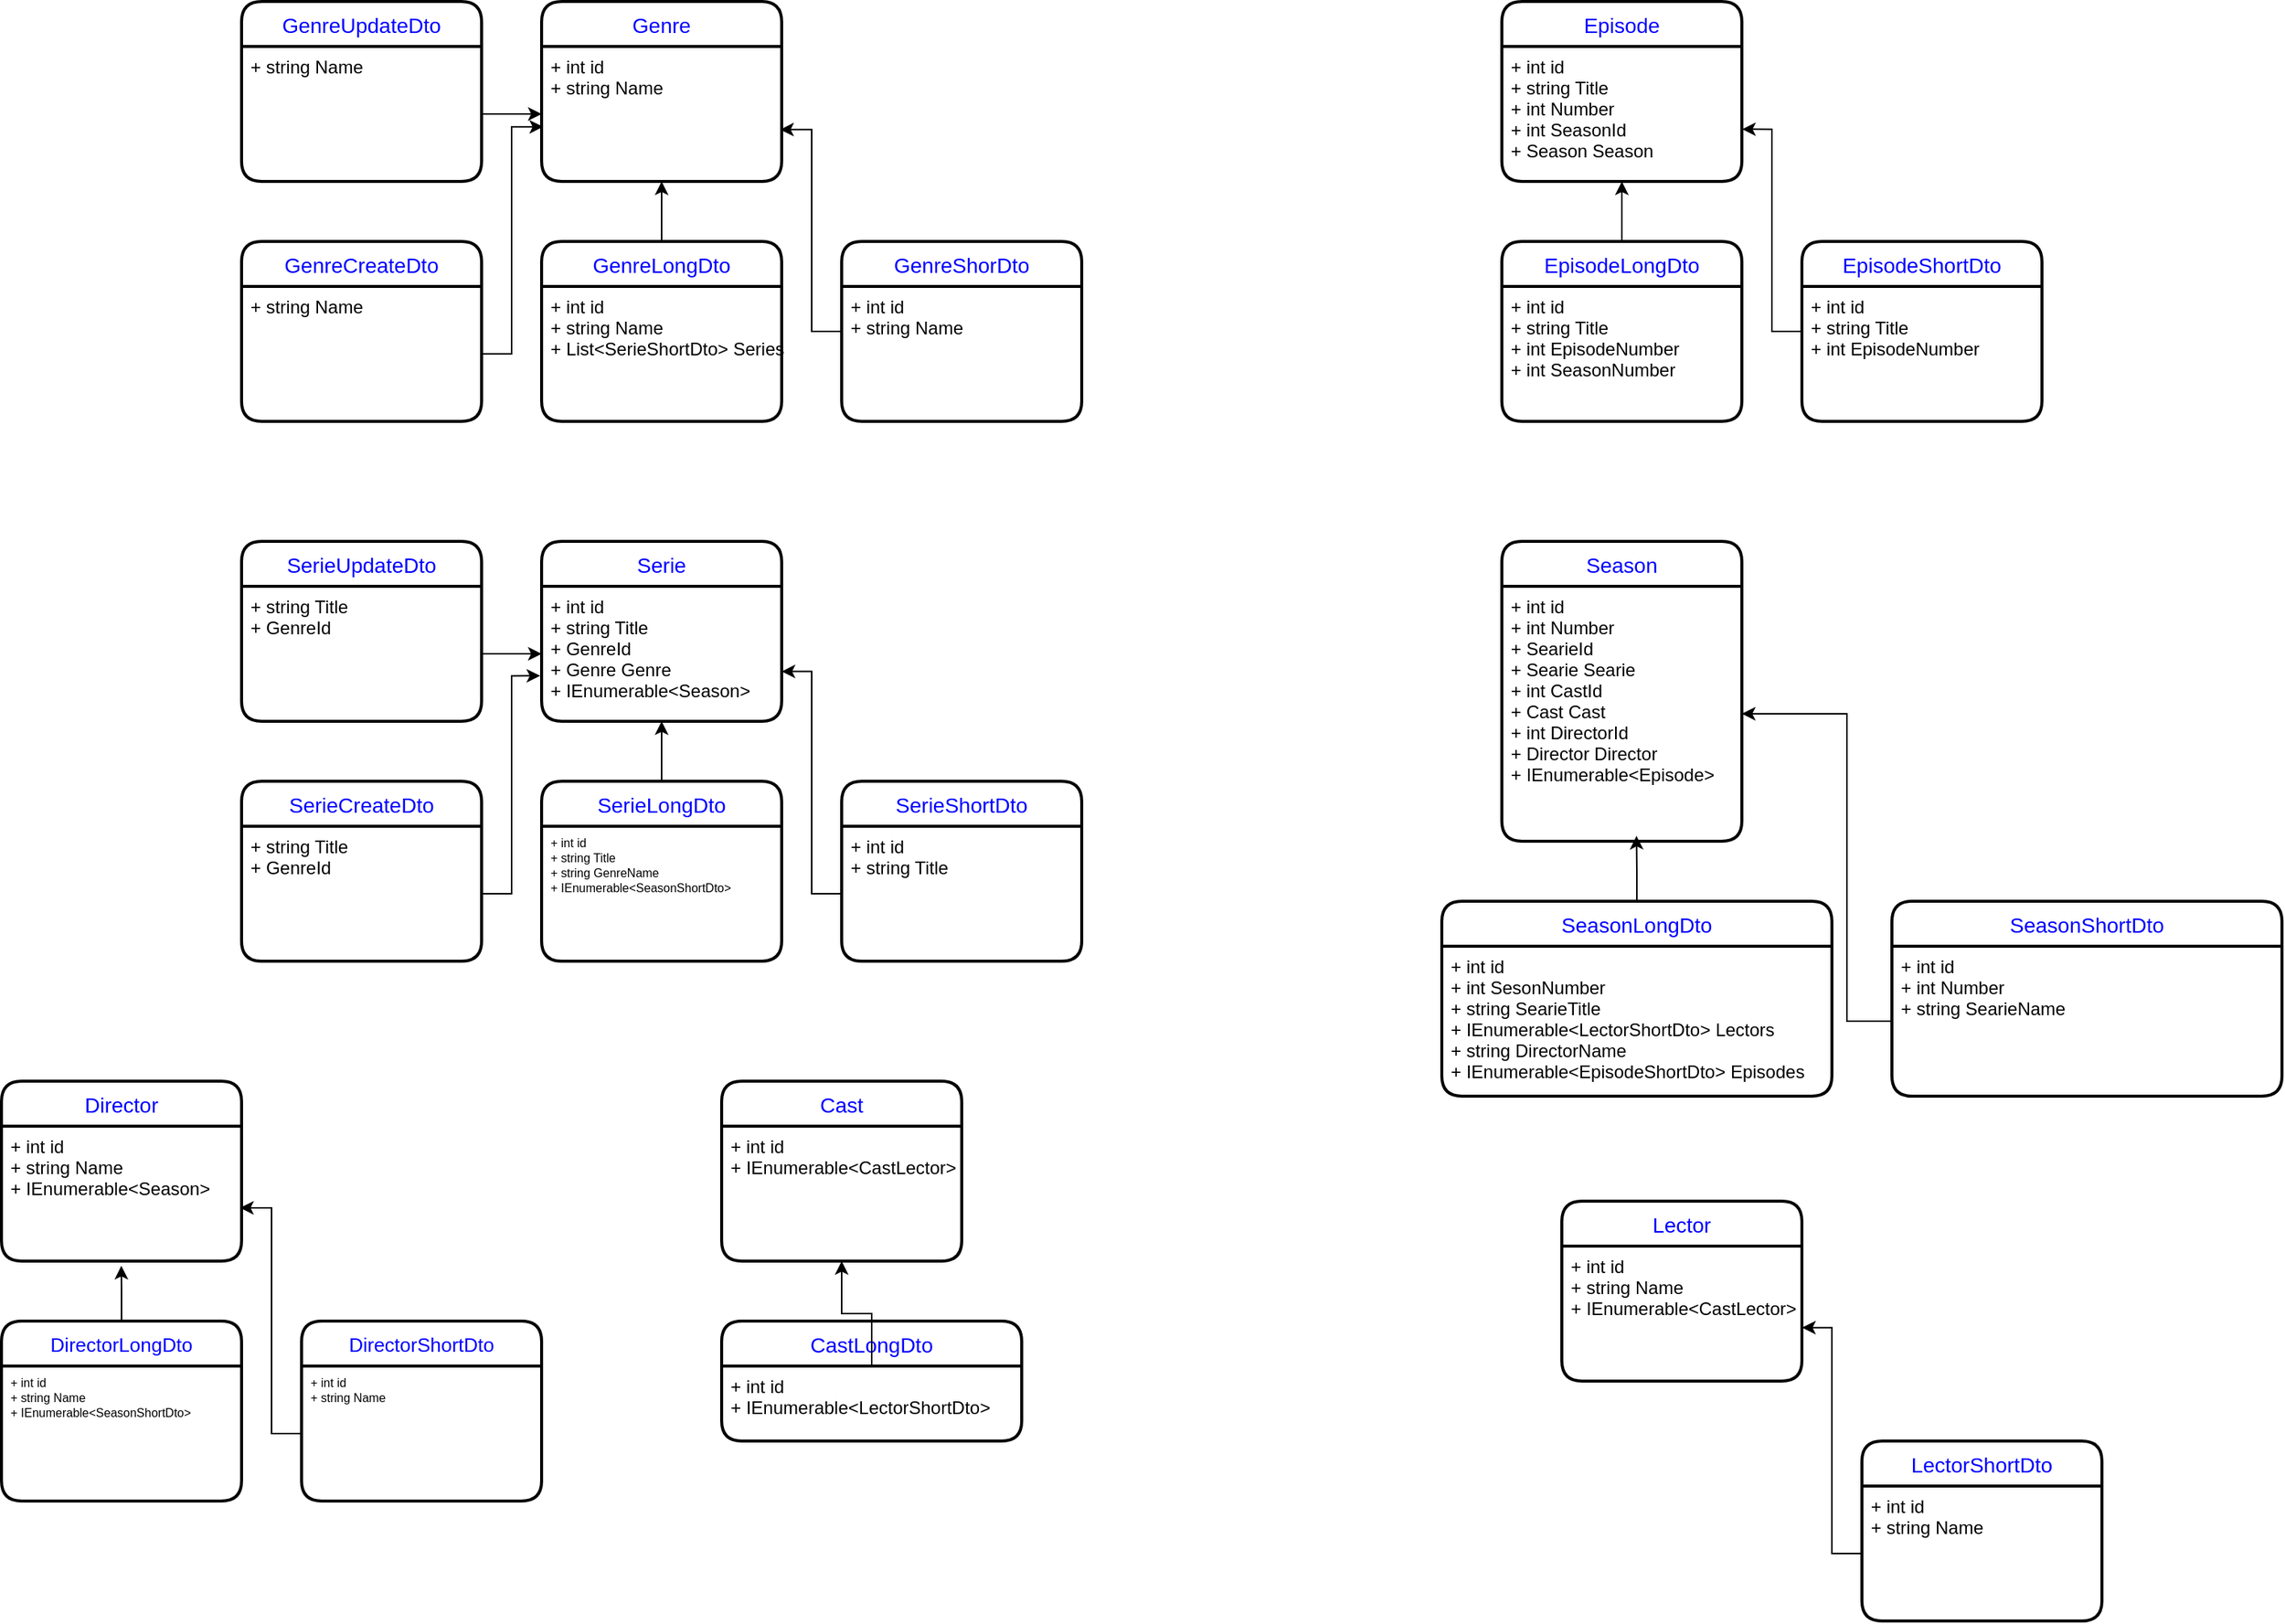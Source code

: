<mxfile version="15.0.3" type="device"><diagram id="86RJoyur19tcv5QktP9R" name="Page-1"><mxGraphModel dx="1640" dy="1658" grid="1" gridSize="10" guides="1" tooltips="1" connect="1" arrows="1" fold="1" page="1" pageScale="1" pageWidth="827" pageHeight="1169" math="0" shadow="0"><root><mxCell id="0"/><mxCell id="1" parent="0"/><mxCell id="ciqjqkS81ELjVzGuIn7G-31" value="Genre" style="swimlane;childLayout=stackLayout;horizontal=1;startSize=30;horizontalStack=0;rounded=1;fontSize=14;fontStyle=0;strokeWidth=2;resizeParent=0;resizeLast=1;shadow=0;dashed=0;align=center;fontColor=#0000FF;" vertex="1" parent="1"><mxGeometry x="-360" y="-120" width="160" height="120" as="geometry"/></mxCell><mxCell id="ciqjqkS81ELjVzGuIn7G-32" value="+ int id&#10;+ string Name" style="align=left;strokeColor=none;fillColor=none;spacingLeft=4;fontSize=12;verticalAlign=top;resizable=0;rotatable=0;part=1;" vertex="1" parent="ciqjqkS81ELjVzGuIn7G-31"><mxGeometry y="30" width="160" height="90" as="geometry"/></mxCell><mxCell id="ciqjqkS81ELjVzGuIn7G-82" style="edgeStyle=orthogonalEdgeStyle;rounded=0;orthogonalLoop=1;jettySize=auto;html=1;entryX=0.5;entryY=1;entryDx=0;entryDy=0;fontSize=8;fontColor=#0000FF;" edge="1" parent="1" source="ciqjqkS81ELjVzGuIn7G-35" target="ciqjqkS81ELjVzGuIn7G-32"><mxGeometry relative="1" as="geometry"/></mxCell><mxCell id="ciqjqkS81ELjVzGuIn7G-35" value="GenreLongDto" style="swimlane;childLayout=stackLayout;horizontal=1;startSize=30;horizontalStack=0;rounded=1;fontSize=14;fontStyle=0;strokeWidth=2;resizeParent=0;resizeLast=1;shadow=0;dashed=0;align=center;fontColor=#0000FF;" vertex="1" parent="1"><mxGeometry x="-360" y="40" width="160" height="120" as="geometry"/></mxCell><mxCell id="ciqjqkS81ELjVzGuIn7G-36" value="+ int id&#10;+ string Name&#10;+ List&lt;SerieShortDto&gt; Series " style="align=left;strokeColor=none;fillColor=none;spacingLeft=4;fontSize=12;verticalAlign=top;resizable=0;rotatable=0;part=1;" vertex="1" parent="ciqjqkS81ELjVzGuIn7G-35"><mxGeometry y="30" width="160" height="90" as="geometry"/></mxCell><mxCell id="ciqjqkS81ELjVzGuIn7G-37" value="GenreCreateDto" style="swimlane;childLayout=stackLayout;horizontal=1;startSize=30;horizontalStack=0;rounded=1;fontSize=14;fontStyle=0;strokeWidth=2;resizeParent=0;resizeLast=1;shadow=0;dashed=0;align=center;fontColor=#0000FF;" vertex="1" parent="1"><mxGeometry x="-560" y="40" width="160" height="120" as="geometry"/></mxCell><mxCell id="ciqjqkS81ELjVzGuIn7G-38" value="+ string Name" style="align=left;strokeColor=none;fillColor=none;spacingLeft=4;fontSize=12;verticalAlign=top;resizable=0;rotatable=0;part=1;" vertex="1" parent="ciqjqkS81ELjVzGuIn7G-37"><mxGeometry y="30" width="160" height="90" as="geometry"/></mxCell><mxCell id="ciqjqkS81ELjVzGuIn7G-39" value="GenreUpdateDto" style="swimlane;childLayout=stackLayout;horizontal=1;startSize=30;horizontalStack=0;rounded=1;fontSize=14;fontStyle=0;strokeWidth=2;resizeParent=0;resizeLast=1;shadow=0;dashed=0;align=center;fontColor=#0000FF;" vertex="1" parent="1"><mxGeometry x="-560" y="-120" width="160" height="120" as="geometry"/></mxCell><mxCell id="ciqjqkS81ELjVzGuIn7G-40" value="+ string Name" style="align=left;strokeColor=none;fillColor=none;spacingLeft=4;fontSize=12;verticalAlign=top;resizable=0;rotatable=0;part=1;" vertex="1" parent="ciqjqkS81ELjVzGuIn7G-39"><mxGeometry y="30" width="160" height="90" as="geometry"/></mxCell><mxCell id="ciqjqkS81ELjVzGuIn7G-50" value="Serie" style="swimlane;childLayout=stackLayout;horizontal=1;startSize=30;horizontalStack=0;rounded=1;fontSize=14;fontStyle=0;strokeWidth=2;resizeParent=0;resizeLast=1;shadow=0;dashed=0;align=center;fontColor=#0000FF;" vertex="1" parent="1"><mxGeometry x="-360" y="240" width="160" height="120" as="geometry"/></mxCell><mxCell id="ciqjqkS81ELjVzGuIn7G-51" value="+ int id&#10;+ string Title&#10;+ GenreId&#10;+ Genre Genre&#10;+ IEnumerable&lt;Season&gt;" style="align=left;strokeColor=none;fillColor=none;spacingLeft=4;fontSize=12;verticalAlign=top;resizable=0;rotatable=0;part=1;" vertex="1" parent="ciqjqkS81ELjVzGuIn7G-50"><mxGeometry y="30" width="160" height="90" as="geometry"/></mxCell><mxCell id="ciqjqkS81ELjVzGuIn7G-60" style="edgeStyle=orthogonalEdgeStyle;rounded=0;orthogonalLoop=1;jettySize=auto;html=1;entryX=0.5;entryY=1;entryDx=0;entryDy=0;fontColor=#0000FF;" edge="1" parent="1" source="ciqjqkS81ELjVzGuIn7G-52" target="ciqjqkS81ELjVzGuIn7G-51"><mxGeometry relative="1" as="geometry"/></mxCell><mxCell id="ciqjqkS81ELjVzGuIn7G-52" value="SerieLongDto" style="swimlane;childLayout=stackLayout;horizontal=1;startSize=30;horizontalStack=0;rounded=1;fontSize=14;fontStyle=0;strokeWidth=2;resizeParent=0;resizeLast=1;shadow=0;dashed=0;align=center;fontColor=#0000FF;" vertex="1" parent="1"><mxGeometry x="-360" y="400" width="160" height="120" as="geometry"/></mxCell><mxCell id="ciqjqkS81ELjVzGuIn7G-53" value="+ int id&#10;+ string Title&#10;+ string GenreName&#10;+ IEnumerable&lt;SeasonShortDto&gt;" style="align=left;strokeColor=none;fillColor=none;spacingLeft=4;fontSize=8;verticalAlign=top;resizable=0;rotatable=0;part=1;" vertex="1" parent="ciqjqkS81ELjVzGuIn7G-52"><mxGeometry y="30" width="160" height="90" as="geometry"/></mxCell><mxCell id="ciqjqkS81ELjVzGuIn7G-54" value="SerieCreateDto" style="swimlane;childLayout=stackLayout;horizontal=1;startSize=30;horizontalStack=0;rounded=1;fontSize=14;fontStyle=0;strokeWidth=2;resizeParent=0;resizeLast=1;shadow=0;dashed=0;align=center;fontColor=#0000FF;" vertex="1" parent="1"><mxGeometry x="-560" y="400" width="160" height="120" as="geometry"/></mxCell><mxCell id="ciqjqkS81ELjVzGuIn7G-55" value="+ string Title&#10;+ GenreId" style="align=left;strokeColor=none;fillColor=none;spacingLeft=4;fontSize=12;verticalAlign=top;resizable=0;rotatable=0;part=1;" vertex="1" parent="ciqjqkS81ELjVzGuIn7G-54"><mxGeometry y="30" width="160" height="90" as="geometry"/></mxCell><mxCell id="ciqjqkS81ELjVzGuIn7G-56" value="SerieUpdateDto" style="swimlane;childLayout=stackLayout;horizontal=1;startSize=30;horizontalStack=0;rounded=1;fontSize=14;fontStyle=0;strokeWidth=2;resizeParent=0;resizeLast=1;shadow=0;dashed=0;align=center;fontColor=#0000FF;" vertex="1" parent="1"><mxGeometry x="-560" y="240" width="160" height="120" as="geometry"/></mxCell><mxCell id="ciqjqkS81ELjVzGuIn7G-57" value="+ string Title&#10;+ GenreId" style="align=left;strokeColor=none;fillColor=none;spacingLeft=4;fontSize=12;verticalAlign=top;resizable=0;rotatable=0;part=1;" vertex="1" parent="ciqjqkS81ELjVzGuIn7G-56"><mxGeometry y="30" width="160" height="90" as="geometry"/></mxCell><mxCell id="ciqjqkS81ELjVzGuIn7G-58" value="Director" style="swimlane;childLayout=stackLayout;horizontal=1;startSize=30;horizontalStack=0;rounded=1;fontSize=14;fontStyle=0;strokeWidth=2;resizeParent=0;resizeLast=1;shadow=0;dashed=0;align=center;fontColor=#0000FF;" vertex="1" parent="1"><mxGeometry x="-720" y="600" width="160" height="120" as="geometry"/></mxCell><mxCell id="ciqjqkS81ELjVzGuIn7G-59" value="+ int id&#10;+ string Name&#10;+ IEnumerable&lt;Season&gt;" style="align=left;strokeColor=none;fillColor=none;spacingLeft=4;fontSize=12;verticalAlign=top;resizable=0;rotatable=0;part=1;" vertex="1" parent="ciqjqkS81ELjVzGuIn7G-58"><mxGeometry y="30" width="160" height="90" as="geometry"/></mxCell><mxCell id="ciqjqkS81ELjVzGuIn7G-77" style="edgeStyle=orthogonalEdgeStyle;rounded=0;orthogonalLoop=1;jettySize=auto;html=1;entryX=0.499;entryY=1.035;entryDx=0;entryDy=0;entryPerimeter=0;fontSize=8;fontColor=#0000FF;" edge="1" parent="1" source="ciqjqkS81ELjVzGuIn7G-71" target="ciqjqkS81ELjVzGuIn7G-59"><mxGeometry relative="1" as="geometry"/></mxCell><mxCell id="ciqjqkS81ELjVzGuIn7G-71" value="DirectorLongDto" style="swimlane;childLayout=stackLayout;horizontal=1;startSize=30;horizontalStack=0;rounded=1;fontSize=13;fontStyle=0;strokeWidth=2;resizeParent=0;resizeLast=1;shadow=0;dashed=0;align=center;fontColor=#0000FF;" vertex="1" parent="1"><mxGeometry x="-720" y="760" width="160" height="120" as="geometry"/></mxCell><mxCell id="ciqjqkS81ELjVzGuIn7G-72" value="+ int id&#10;+ string Name&#10;+ IEnumerable&lt;SeasonShortDto&gt;" style="align=left;strokeColor=none;fillColor=none;spacingLeft=4;fontSize=8;verticalAlign=top;resizable=0;rotatable=0;part=1;" vertex="1" parent="ciqjqkS81ELjVzGuIn7G-71"><mxGeometry y="30" width="160" height="90" as="geometry"/></mxCell><mxCell id="ciqjqkS81ELjVzGuIn7G-78" style="edgeStyle=orthogonalEdgeStyle;rounded=0;orthogonalLoop=1;jettySize=auto;html=1;fontSize=8;fontColor=#0000FF;" edge="1" parent="1" source="ciqjqkS81ELjVzGuIn7G-57" target="ciqjqkS81ELjVzGuIn7G-51"><mxGeometry relative="1" as="geometry"/></mxCell><mxCell id="ciqjqkS81ELjVzGuIn7G-79" style="edgeStyle=orthogonalEdgeStyle;rounded=0;orthogonalLoop=1;jettySize=auto;html=1;entryX=-0.006;entryY=0.663;entryDx=0;entryDy=0;entryPerimeter=0;fontSize=8;fontColor=#0000FF;" edge="1" parent="1" source="ciqjqkS81ELjVzGuIn7G-55" target="ciqjqkS81ELjVzGuIn7G-51"><mxGeometry relative="1" as="geometry"/></mxCell><mxCell id="ciqjqkS81ELjVzGuIn7G-80" style="edgeStyle=orthogonalEdgeStyle;rounded=0;orthogonalLoop=1;jettySize=auto;html=1;entryX=0.006;entryY=0.595;entryDx=0;entryDy=0;entryPerimeter=0;fontSize=8;fontColor=#0000FF;" edge="1" parent="1" source="ciqjqkS81ELjVzGuIn7G-38" target="ciqjqkS81ELjVzGuIn7G-32"><mxGeometry relative="1" as="geometry"/></mxCell><mxCell id="ciqjqkS81ELjVzGuIn7G-81" style="edgeStyle=orthogonalEdgeStyle;rounded=0;orthogonalLoop=1;jettySize=auto;html=1;fontSize=8;fontColor=#0000FF;" edge="1" parent="1" source="ciqjqkS81ELjVzGuIn7G-40" target="ciqjqkS81ELjVzGuIn7G-32"><mxGeometry relative="1" as="geometry"/></mxCell><mxCell id="ciqjqkS81ELjVzGuIn7G-86" style="edgeStyle=orthogonalEdgeStyle;rounded=0;orthogonalLoop=1;jettySize=auto;html=1;entryX=0.994;entryY=0.616;entryDx=0;entryDy=0;entryPerimeter=0;fontSize=8;fontColor=#0000FF;" edge="1" parent="1" source="ciqjqkS81ELjVzGuIn7G-83" target="ciqjqkS81ELjVzGuIn7G-32"><mxGeometry relative="1" as="geometry"/></mxCell><mxCell id="ciqjqkS81ELjVzGuIn7G-83" value="GenreShorDto" style="swimlane;childLayout=stackLayout;horizontal=1;startSize=30;horizontalStack=0;rounded=1;fontSize=14;fontStyle=0;strokeWidth=2;resizeParent=0;resizeLast=1;shadow=0;dashed=0;align=center;fontColor=#0000FF;" vertex="1" parent="1"><mxGeometry x="-160" y="40" width="160" height="120" as="geometry"/></mxCell><mxCell id="ciqjqkS81ELjVzGuIn7G-84" value="+ int id&#10;+ string Name" style="align=left;strokeColor=none;fillColor=none;spacingLeft=4;fontSize=12;verticalAlign=top;resizable=0;rotatable=0;part=1;" vertex="1" parent="ciqjqkS81ELjVzGuIn7G-83"><mxGeometry y="30" width="160" height="90" as="geometry"/></mxCell><mxCell id="ciqjqkS81ELjVzGuIn7G-87" value="SerieShortDto" style="swimlane;childLayout=stackLayout;horizontal=1;startSize=30;horizontalStack=0;rounded=1;fontSize=14;fontStyle=0;strokeWidth=2;resizeParent=0;resizeLast=1;shadow=0;dashed=0;align=center;fontColor=#0000FF;" vertex="1" parent="1"><mxGeometry x="-160" y="400" width="160" height="120" as="geometry"/></mxCell><mxCell id="ciqjqkS81ELjVzGuIn7G-88" value="+ int id&#10;+ string Title" style="align=left;strokeColor=none;fillColor=none;spacingLeft=4;fontSize=12;verticalAlign=top;resizable=0;rotatable=0;part=1;" vertex="1" parent="ciqjqkS81ELjVzGuIn7G-87"><mxGeometry y="30" width="160" height="90" as="geometry"/></mxCell><mxCell id="ciqjqkS81ELjVzGuIn7G-90" style="edgeStyle=orthogonalEdgeStyle;rounded=0;orthogonalLoop=1;jettySize=auto;html=1;entryX=1;entryY=0.631;entryDx=0;entryDy=0;entryPerimeter=0;fontSize=8;fontColor=#0000FF;" edge="1" parent="1" source="ciqjqkS81ELjVzGuIn7G-88" target="ciqjqkS81ELjVzGuIn7G-51"><mxGeometry relative="1" as="geometry"/></mxCell><mxCell id="ciqjqkS81ELjVzGuIn7G-92" value="DirectorShortDto" style="swimlane;childLayout=stackLayout;horizontal=1;startSize=30;horizontalStack=0;rounded=1;fontSize=13;fontStyle=0;strokeWidth=2;resizeParent=0;resizeLast=1;shadow=0;dashed=0;align=center;fontColor=#0000FF;" vertex="1" parent="1"><mxGeometry x="-520" y="760" width="160" height="120" as="geometry"/></mxCell><mxCell id="ciqjqkS81ELjVzGuIn7G-93" value="+ int id&#10;+ string Name" style="align=left;strokeColor=none;fillColor=none;spacingLeft=4;fontSize=8;verticalAlign=top;resizable=0;rotatable=0;part=1;" vertex="1" parent="ciqjqkS81ELjVzGuIn7G-92"><mxGeometry y="30" width="160" height="90" as="geometry"/></mxCell><mxCell id="ciqjqkS81ELjVzGuIn7G-94" style="edgeStyle=orthogonalEdgeStyle;rounded=0;orthogonalLoop=1;jettySize=auto;html=1;entryX=0.994;entryY=0.605;entryDx=0;entryDy=0;entryPerimeter=0;fontSize=13;fontColor=#0000FF;" edge="1" parent="1" source="ciqjqkS81ELjVzGuIn7G-93" target="ciqjqkS81ELjVzGuIn7G-59"><mxGeometry relative="1" as="geometry"/></mxCell><mxCell id="ciqjqkS81ELjVzGuIn7G-95" value="Season" style="swimlane;childLayout=stackLayout;horizontal=1;startSize=30;horizontalStack=0;rounded=1;fontSize=14;fontStyle=0;strokeWidth=2;resizeParent=0;resizeLast=1;shadow=0;dashed=0;align=center;fontColor=#0000FF;" vertex="1" parent="1"><mxGeometry x="280" y="240" width="160" height="200" as="geometry"/></mxCell><mxCell id="ciqjqkS81ELjVzGuIn7G-96" value="+ int id&#10;+ int Number&#10;+ SearieId&#10;+ Searie Searie&#10;+ int CastId&#10;+ Cast Cast&#10;+ int DirectorId&#10;+ Director Director&#10;+ IEnumerable&lt;Episode&gt;" style="align=left;strokeColor=none;fillColor=none;spacingLeft=4;fontSize=12;verticalAlign=top;resizable=0;rotatable=0;part=1;" vertex="1" parent="ciqjqkS81ELjVzGuIn7G-95"><mxGeometry y="30" width="160" height="170" as="geometry"/></mxCell><mxCell id="ciqjqkS81ELjVzGuIn7G-97" value="SeasonShortDto" style="swimlane;childLayout=stackLayout;horizontal=1;startSize=30;horizontalStack=0;rounded=1;fontSize=14;fontStyle=0;strokeWidth=2;resizeParent=0;resizeLast=1;shadow=0;dashed=0;align=center;fontColor=#0000FF;" vertex="1" parent="1"><mxGeometry x="540" y="480" width="260" height="130" as="geometry"/></mxCell><mxCell id="ciqjqkS81ELjVzGuIn7G-98" value="+ int id&#10;+ int Number&#10;+ string SearieName" style="align=left;strokeColor=none;fillColor=none;spacingLeft=4;fontSize=12;verticalAlign=top;resizable=0;rotatable=0;part=1;" vertex="1" parent="ciqjqkS81ELjVzGuIn7G-97"><mxGeometry y="30" width="260" height="100" as="geometry"/></mxCell><mxCell id="ciqjqkS81ELjVzGuIn7G-113" style="edgeStyle=orthogonalEdgeStyle;rounded=0;orthogonalLoop=1;jettySize=auto;html=1;entryX=0.561;entryY=0.979;entryDx=0;entryDy=0;entryPerimeter=0;fontSize=13;fontColor=#0000FF;" edge="1" parent="1" source="ciqjqkS81ELjVzGuIn7G-100" target="ciqjqkS81ELjVzGuIn7G-96"><mxGeometry relative="1" as="geometry"/></mxCell><mxCell id="ciqjqkS81ELjVzGuIn7G-100" value="SeasonLongDto" style="swimlane;childLayout=stackLayout;horizontal=1;startSize=30;horizontalStack=0;rounded=1;fontSize=14;fontStyle=0;strokeWidth=2;resizeParent=0;resizeLast=1;shadow=0;dashed=0;align=center;fontColor=#0000FF;" vertex="1" parent="1"><mxGeometry x="240" y="480" width="260" height="130" as="geometry"/></mxCell><mxCell id="ciqjqkS81ELjVzGuIn7G-101" value="+ int id&#10;+ int SesonNumber&#10;+ string SearieTitle&#10;+ IEnumerable&lt;LectorShortDto&gt; Lectors&#10;+ string DirectorName&#10;+ IEnumerable&lt;EpisodeShortDto&gt; Episodes" style="align=left;strokeColor=none;fillColor=none;spacingLeft=4;fontSize=12;verticalAlign=top;resizable=0;rotatable=0;part=1;" vertex="1" parent="ciqjqkS81ELjVzGuIn7G-100"><mxGeometry y="30" width="260" height="100" as="geometry"/></mxCell><mxCell id="ciqjqkS81ELjVzGuIn7G-102" value="Episode" style="swimlane;childLayout=stackLayout;horizontal=1;startSize=30;horizontalStack=0;rounded=1;fontSize=14;fontStyle=0;strokeWidth=2;resizeParent=0;resizeLast=1;shadow=0;dashed=0;align=center;fontColor=#0000FF;" vertex="1" parent="1"><mxGeometry x="280" y="-120" width="160" height="120" as="geometry"/></mxCell><mxCell id="ciqjqkS81ELjVzGuIn7G-103" value="+ int id&#10;+ string Title&#10;+ int Number&#10;+ int SeasonId&#10;+ Season Season" style="align=left;strokeColor=none;fillColor=none;spacingLeft=4;fontSize=12;verticalAlign=top;resizable=0;rotatable=0;part=1;" vertex="1" parent="ciqjqkS81ELjVzGuIn7G-102"><mxGeometry y="30" width="160" height="90" as="geometry"/></mxCell><mxCell id="ciqjqkS81ELjVzGuIn7G-110" style="edgeStyle=orthogonalEdgeStyle;rounded=0;orthogonalLoop=1;jettySize=auto;html=1;fontSize=13;fontColor=#0000FF;" edge="1" parent="1" source="ciqjqkS81ELjVzGuIn7G-105" target="ciqjqkS81ELjVzGuIn7G-103"><mxGeometry relative="1" as="geometry"/></mxCell><mxCell id="ciqjqkS81ELjVzGuIn7G-105" value="EpisodeLongDto" style="swimlane;childLayout=stackLayout;horizontal=1;startSize=30;horizontalStack=0;rounded=1;fontSize=14;fontStyle=0;strokeWidth=2;resizeParent=0;resizeLast=1;shadow=0;dashed=0;align=center;fontColor=#0000FF;" vertex="1" parent="1"><mxGeometry x="280" y="40" width="160" height="120" as="geometry"/></mxCell><mxCell id="ciqjqkS81ELjVzGuIn7G-106" value="+ int id&#10;+ string Title&#10;+ int EpisodeNumber&#10;+ int SeasonNumber" style="align=left;strokeColor=none;fillColor=none;spacingLeft=4;fontSize=12;verticalAlign=top;resizable=0;rotatable=0;part=1;" vertex="1" parent="ciqjqkS81ELjVzGuIn7G-105"><mxGeometry y="30" width="160" height="90" as="geometry"/></mxCell><mxCell id="ciqjqkS81ELjVzGuIn7G-111" style="edgeStyle=orthogonalEdgeStyle;rounded=0;orthogonalLoop=1;jettySize=auto;html=1;entryX=1.001;entryY=0.613;entryDx=0;entryDy=0;entryPerimeter=0;fontSize=13;fontColor=#0000FF;" edge="1" parent="1" source="ciqjqkS81ELjVzGuIn7G-107" target="ciqjqkS81ELjVzGuIn7G-103"><mxGeometry relative="1" as="geometry"/></mxCell><mxCell id="ciqjqkS81ELjVzGuIn7G-107" value="EpisodeShortDto" style="swimlane;childLayout=stackLayout;horizontal=1;startSize=30;horizontalStack=0;rounded=1;fontSize=14;fontStyle=0;strokeWidth=2;resizeParent=0;resizeLast=1;shadow=0;dashed=0;align=center;fontColor=#0000FF;" vertex="1" parent="1"><mxGeometry x="480" y="40" width="160" height="120" as="geometry"/></mxCell><mxCell id="ciqjqkS81ELjVzGuIn7G-108" value="+ int id&#10;+ string Title&#10;+ int EpisodeNumber" style="align=left;strokeColor=none;fillColor=none;spacingLeft=4;fontSize=12;verticalAlign=top;resizable=0;rotatable=0;part=1;" vertex="1" parent="ciqjqkS81ELjVzGuIn7G-107"><mxGeometry y="30" width="160" height="90" as="geometry"/></mxCell><mxCell id="ciqjqkS81ELjVzGuIn7G-114" style="edgeStyle=orthogonalEdgeStyle;rounded=0;orthogonalLoop=1;jettySize=auto;html=1;fontSize=13;fontColor=#0000FF;entryX=1;entryY=0.5;entryDx=0;entryDy=0;" edge="1" parent="1" source="ciqjqkS81ELjVzGuIn7G-98" target="ciqjqkS81ELjVzGuIn7G-96"><mxGeometry relative="1" as="geometry"><mxPoint x="520" y="360" as="targetPoint"/><Array as="points"><mxPoint x="510" y="560"/><mxPoint x="510" y="355"/></Array></mxGeometry></mxCell><mxCell id="ciqjqkS81ELjVzGuIn7G-117" value="Lector" style="swimlane;childLayout=stackLayout;horizontal=1;startSize=30;horizontalStack=0;rounded=1;fontSize=14;fontStyle=0;strokeWidth=2;resizeParent=0;resizeLast=1;shadow=0;dashed=0;align=center;fontColor=#0000FF;" vertex="1" parent="1"><mxGeometry x="320" y="680" width="160" height="120" as="geometry"/></mxCell><mxCell id="ciqjqkS81ELjVzGuIn7G-118" value="+ int id&#10;+ string Name&#10;+ IEnumerable&lt;CastLector&gt;" style="align=left;strokeColor=none;fillColor=none;spacingLeft=4;fontSize=12;verticalAlign=top;resizable=0;rotatable=0;part=1;" vertex="1" parent="ciqjqkS81ELjVzGuIn7G-117"><mxGeometry y="30" width="160" height="90" as="geometry"/></mxCell><mxCell id="ciqjqkS81ELjVzGuIn7G-119" value="LectorShortDto" style="swimlane;childLayout=stackLayout;horizontal=1;startSize=30;horizontalStack=0;rounded=1;fontSize=14;fontStyle=0;strokeWidth=2;resizeParent=0;resizeLast=1;shadow=0;dashed=0;align=center;fontColor=#0000FF;" vertex="1" parent="1"><mxGeometry x="520" y="840" width="160" height="120" as="geometry"/></mxCell><mxCell id="ciqjqkS81ELjVzGuIn7G-120" value="+ int id&#10;+ string Name" style="align=left;strokeColor=none;fillColor=none;spacingLeft=4;fontSize=12;verticalAlign=top;resizable=0;rotatable=0;part=1;" vertex="1" parent="ciqjqkS81ELjVzGuIn7G-119"><mxGeometry y="30" width="160" height="90" as="geometry"/></mxCell><mxCell id="ciqjqkS81ELjVzGuIn7G-121" style="edgeStyle=orthogonalEdgeStyle;rounded=0;orthogonalLoop=1;jettySize=auto;html=1;entryX=1.001;entryY=0.604;entryDx=0;entryDy=0;entryPerimeter=0;fontSize=13;fontColor=#0000FF;" edge="1" parent="1" source="ciqjqkS81ELjVzGuIn7G-120" target="ciqjqkS81ELjVzGuIn7G-118"><mxGeometry relative="1" as="geometry"/></mxCell><mxCell id="ciqjqkS81ELjVzGuIn7G-122" value="Cast" style="swimlane;childLayout=stackLayout;horizontal=1;startSize=30;horizontalStack=0;rounded=1;fontSize=14;fontStyle=0;strokeWidth=2;resizeParent=0;resizeLast=1;shadow=0;dashed=0;align=center;fontColor=#0000FF;" vertex="1" parent="1"><mxGeometry x="-240" y="600" width="160" height="120" as="geometry"/></mxCell><mxCell id="ciqjqkS81ELjVzGuIn7G-123" value="+ int id&#10;+ IEnumerable&lt;CastLector&gt;" style="align=left;strokeColor=none;fillColor=none;spacingLeft=4;fontSize=12;verticalAlign=top;resizable=0;rotatable=0;part=1;" vertex="1" parent="ciqjqkS81ELjVzGuIn7G-122"><mxGeometry y="30" width="160" height="90" as="geometry"/></mxCell><mxCell id="ciqjqkS81ELjVzGuIn7G-124" value="CastLongDto" style="swimlane;childLayout=stackLayout;horizontal=1;startSize=30;horizontalStack=0;rounded=1;fontSize=14;fontStyle=0;strokeWidth=2;resizeParent=0;resizeLast=1;shadow=0;dashed=0;align=center;fontColor=#0000FF;" vertex="1" parent="1"><mxGeometry x="-240" y="760" width="200" height="80" as="geometry"/></mxCell><mxCell id="ciqjqkS81ELjVzGuIn7G-125" value="+ int id&#10;+ IEnumerable&lt;LectorShortDto&gt;" style="align=left;strokeColor=none;fillColor=none;spacingLeft=4;fontSize=12;verticalAlign=top;resizable=0;rotatable=0;part=1;" vertex="1" parent="ciqjqkS81ELjVzGuIn7G-124"><mxGeometry y="30" width="200" height="50" as="geometry"/></mxCell><mxCell id="ciqjqkS81ELjVzGuIn7G-126" style="edgeStyle=orthogonalEdgeStyle;rounded=0;orthogonalLoop=1;jettySize=auto;html=1;entryX=0.5;entryY=1;entryDx=0;entryDy=0;fontSize=13;fontColor=#0000FF;" edge="1" parent="1" source="ciqjqkS81ELjVzGuIn7G-125" target="ciqjqkS81ELjVzGuIn7G-123"><mxGeometry relative="1" as="geometry"/></mxCell></root></mxGraphModel></diagram></mxfile>